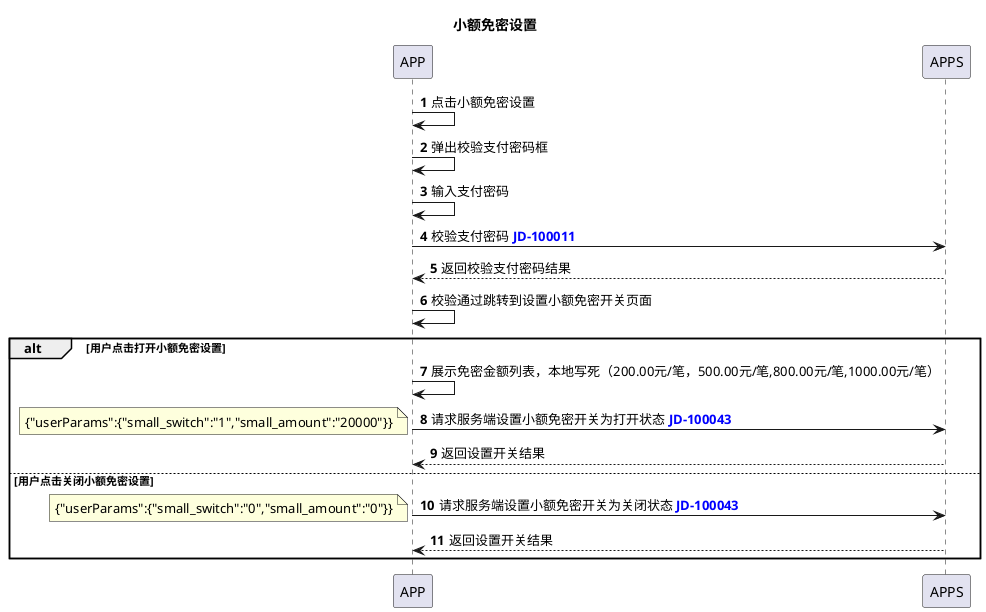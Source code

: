 @startuml
title:小额免密设置
autonumber
APP->APP:点击小额免密设置
APP->APP:弹出校验支付密码框
APP->APP:输入支付密码
APP->APPS:校验支付密码 <font color=blue><b>JD-100011</font>
APPS-->APP:返回校验支付密码结果
APP->APP:校验通过跳转到设置小额免密开关页面
alt 用户点击打开小额免密设置
APP->APP:展示免密金额列表，本地写死（200.00元/笔，500.00元/笔,800.00元/笔,1000.00元/笔）
APP->APPS:请求服务端设置小额免密开关为打开状态 <font color=blue><b>JD-100043</font>
note left: {"userParams":{"small_switch":"1","small_amount":"20000"}}
APPS-->APP:返回设置开关结果
else 用户点击关闭小额免密设置
APP->APPS:请求服务端设置小额免密开关为关闭状态 <font color=blue><b>JD-100043</font>
note left:{"userParams":{"small_switch":"0","small_amount":"0"}}
APPS-->APP:返回设置开关结果
end
@enduml